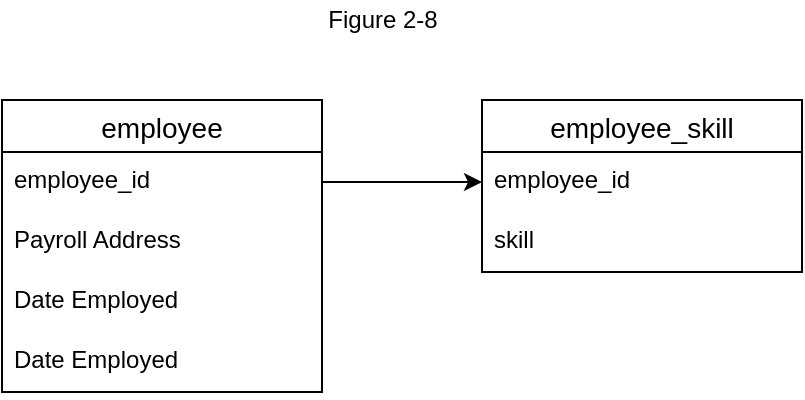 <mxfile version="17.4.3" type="github"><diagram id="CtGkfUOr_WS5Vb05qTAQ" name="Page-1"><mxGraphModel dx="698" dy="755" grid="1" gridSize="10" guides="1" tooltips="1" connect="1" arrows="1" fold="1" page="1" pageScale="1" pageWidth="850" pageHeight="1100" math="0" shadow="0"><root><mxCell id="0"/><mxCell id="1" parent="0"/><mxCell id="c4ubHolTfmmN0Y3g5EFC-14" value="employee" style="swimlane;fontStyle=0;childLayout=stackLayout;horizontal=1;startSize=26;horizontalStack=0;resizeParent=1;resizeParentMax=0;resizeLast=0;collapsible=1;marginBottom=0;align=center;fontSize=14;" parent="1" vertex="1"><mxGeometry x="200" y="380" width="160" height="146" as="geometry"/></mxCell><mxCell id="c4ubHolTfmmN0Y3g5EFC-15" value="employee_id" style="text;strokeColor=none;fillColor=none;spacingLeft=4;spacingRight=4;overflow=hidden;rotatable=0;points=[[0,0.5],[1,0.5]];portConstraint=eastwest;fontSize=12;" parent="c4ubHolTfmmN0Y3g5EFC-14" vertex="1"><mxGeometry y="26" width="160" height="30" as="geometry"/></mxCell><mxCell id="c4ubHolTfmmN0Y3g5EFC-16" value="Payroll Address " style="text;strokeColor=none;fillColor=none;spacingLeft=4;spacingRight=4;overflow=hidden;rotatable=0;points=[[0,0.5],[1,0.5]];portConstraint=eastwest;fontSize=12;" parent="c4ubHolTfmmN0Y3g5EFC-14" vertex="1"><mxGeometry y="56" width="160" height="30" as="geometry"/></mxCell><mxCell id="vzAV2QZ2YjK8haRTbbHY-15" value="Date Employed" style="text;strokeColor=none;fillColor=none;spacingLeft=4;spacingRight=4;overflow=hidden;rotatable=0;points=[[0,0.5],[1,0.5]];portConstraint=eastwest;fontSize=12;" vertex="1" parent="c4ubHolTfmmN0Y3g5EFC-14"><mxGeometry y="86" width="160" height="30" as="geometry"/></mxCell><mxCell id="c4ubHolTfmmN0Y3g5EFC-17" value="Date Employed" style="text;strokeColor=none;fillColor=none;spacingLeft=4;spacingRight=4;overflow=hidden;rotatable=0;points=[[0,0.5],[1,0.5]];portConstraint=eastwest;fontSize=12;" parent="c4ubHolTfmmN0Y3g5EFC-14" vertex="1"><mxGeometry y="116" width="160" height="30" as="geometry"/></mxCell><mxCell id="vzAV2QZ2YjK8haRTbbHY-7" value="employee_skill" style="swimlane;fontStyle=0;childLayout=stackLayout;horizontal=1;startSize=26;horizontalStack=0;resizeParent=1;resizeParentMax=0;resizeLast=0;collapsible=1;marginBottom=0;align=center;fontSize=14;" vertex="1" parent="1"><mxGeometry x="440" y="380" width="160" height="86" as="geometry"/></mxCell><mxCell id="vzAV2QZ2YjK8haRTbbHY-8" value="employee_id" style="text;strokeColor=none;fillColor=none;spacingLeft=4;spacingRight=4;overflow=hidden;rotatable=0;points=[[0,0.5],[1,0.5]];portConstraint=eastwest;fontSize=12;" vertex="1" parent="vzAV2QZ2YjK8haRTbbHY-7"><mxGeometry y="26" width="160" height="30" as="geometry"/></mxCell><mxCell id="vzAV2QZ2YjK8haRTbbHY-9" value="skill" style="text;strokeColor=none;fillColor=none;spacingLeft=4;spacingRight=4;overflow=hidden;rotatable=0;points=[[0,0.5],[1,0.5]];portConstraint=eastwest;fontSize=12;" vertex="1" parent="vzAV2QZ2YjK8haRTbbHY-7"><mxGeometry y="56" width="160" height="30" as="geometry"/></mxCell><mxCell id="vzAV2QZ2YjK8haRTbbHY-11" value="" style="edgeStyle=orthogonalEdgeStyle;rounded=0;orthogonalLoop=1;jettySize=auto;html=1;" edge="1" parent="1" source="c4ubHolTfmmN0Y3g5EFC-15" target="vzAV2QZ2YjK8haRTbbHY-8"><mxGeometry relative="1" as="geometry"/></mxCell><mxCell id="vzAV2QZ2YjK8haRTbbHY-16" value="Figure 2-8" style="text;html=1;resizable=0;autosize=1;align=center;verticalAlign=middle;points=[];fillColor=none;strokeColor=none;rounded=0;" vertex="1" parent="1"><mxGeometry x="350" y="330" width="80" height="20" as="geometry"/></mxCell></root></mxGraphModel></diagram></mxfile>